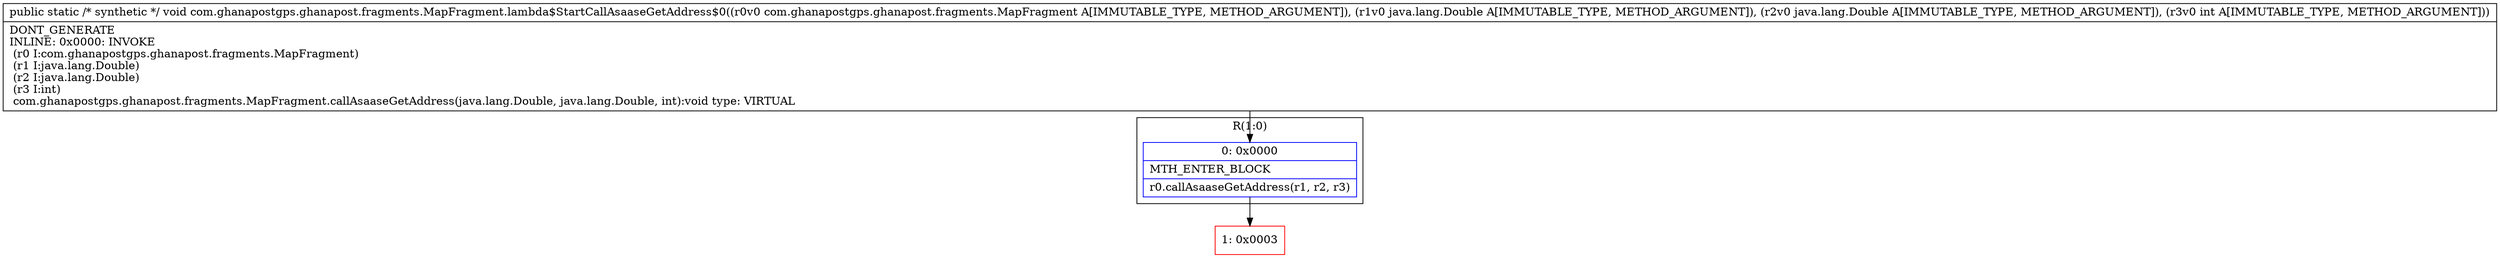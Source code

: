 digraph "CFG forcom.ghanapostgps.ghanapost.fragments.MapFragment.lambda$StartCallAsaaseGetAddress$0(Lcom\/ghanapostgps\/ghanapost\/fragments\/MapFragment;Ljava\/lang\/Double;Ljava\/lang\/Double;I)V" {
subgraph cluster_Region_1852069285 {
label = "R(1:0)";
node [shape=record,color=blue];
Node_0 [shape=record,label="{0\:\ 0x0000|MTH_ENTER_BLOCK\l|r0.callAsaaseGetAddress(r1, r2, r3)\l}"];
}
Node_1 [shape=record,color=red,label="{1\:\ 0x0003}"];
MethodNode[shape=record,label="{public static \/* synthetic *\/ void com.ghanapostgps.ghanapost.fragments.MapFragment.lambda$StartCallAsaaseGetAddress$0((r0v0 com.ghanapostgps.ghanapost.fragments.MapFragment A[IMMUTABLE_TYPE, METHOD_ARGUMENT]), (r1v0 java.lang.Double A[IMMUTABLE_TYPE, METHOD_ARGUMENT]), (r2v0 java.lang.Double A[IMMUTABLE_TYPE, METHOD_ARGUMENT]), (r3v0 int A[IMMUTABLE_TYPE, METHOD_ARGUMENT]))  | DONT_GENERATE\lINLINE: 0x0000: INVOKE  \l  (r0 I:com.ghanapostgps.ghanapost.fragments.MapFragment)\l  (r1 I:java.lang.Double)\l  (r2 I:java.lang.Double)\l  (r3 I:int)\l com.ghanapostgps.ghanapost.fragments.MapFragment.callAsaaseGetAddress(java.lang.Double, java.lang.Double, int):void type: VIRTUAL\l}"];
MethodNode -> Node_0;
Node_0 -> Node_1;
}

